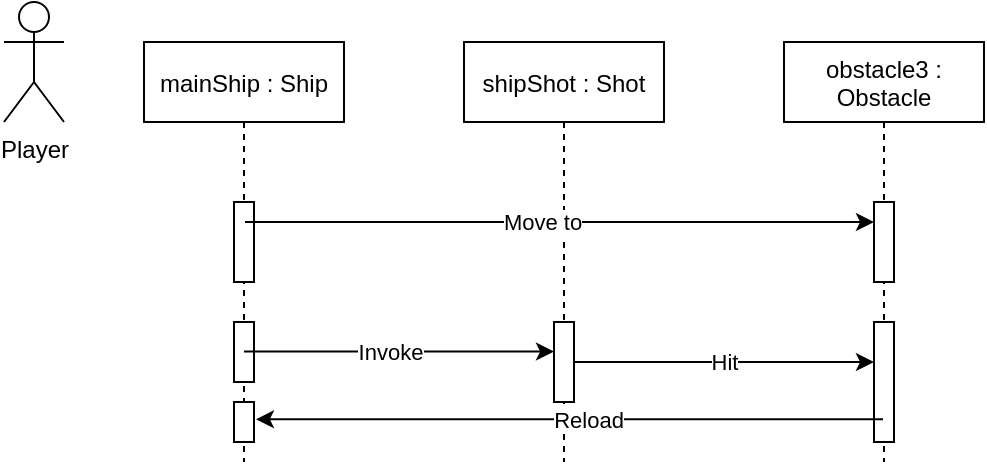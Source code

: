 <mxfile version="20.4.0" type="device"><diagram id="kgpKYQtTHZ0yAKxKKP6v" name="Page-1"><mxGraphModel dx="594" dy="336" grid="1" gridSize="10" guides="1" tooltips="1" connect="1" arrows="1" fold="1" page="1" pageScale="1" pageWidth="850" pageHeight="1100" math="0" shadow="0"><root><mxCell id="0"/><mxCell id="1" parent="0"/><mxCell id="ryfAuOKYrDPvqqmlrNlK-1" value="mainShip : Ship" style="shape=umlLifeline;perimeter=lifelinePerimeter;container=1;collapsible=0;recursiveResize=0;rounded=0;shadow=0;strokeWidth=1;" parent="1" vertex="1"><mxGeometry x="120" y="80" width="100" height="210" as="geometry"/></mxCell><mxCell id="ryfAuOKYrDPvqqmlrNlK-2" value="" style="points=[];perimeter=orthogonalPerimeter;rounded=0;shadow=0;strokeWidth=1;" parent="ryfAuOKYrDPvqqmlrNlK-1" vertex="1"><mxGeometry x="45" y="80" width="10" height="40" as="geometry"/></mxCell><mxCell id="ryfAuOKYrDPvqqmlrNlK-19" value="" style="points=[];perimeter=orthogonalPerimeter;rounded=0;shadow=0;strokeWidth=1;" parent="ryfAuOKYrDPvqqmlrNlK-1" vertex="1"><mxGeometry x="45" y="140" width="10" height="30" as="geometry"/></mxCell><mxCell id="Ws1f16l38z2gW-_5fAus-1" value="" style="points=[];perimeter=orthogonalPerimeter;rounded=0;shadow=0;strokeWidth=1;" vertex="1" parent="ryfAuOKYrDPvqqmlrNlK-1"><mxGeometry x="45" y="180" width="10" height="20" as="geometry"/></mxCell><mxCell id="ryfAuOKYrDPvqqmlrNlK-4" value="shipShot : Shot" style="shape=umlLifeline;perimeter=lifelinePerimeter;container=1;collapsible=0;recursiveResize=0;rounded=0;shadow=0;strokeWidth=1;" parent="1" vertex="1"><mxGeometry x="280" y="80" width="100" height="210" as="geometry"/></mxCell><mxCell id="ryfAuOKYrDPvqqmlrNlK-11" value="" style="endArrow=classic;html=1;rounded=0;" parent="ryfAuOKYrDPvqqmlrNlK-4" edge="1"><mxGeometry width="50" height="50" relative="1" as="geometry"><mxPoint x="-109.5" y="90" as="sourcePoint"/><mxPoint x="205" y="90" as="targetPoint"/></mxGeometry></mxCell><mxCell id="ryfAuOKYrDPvqqmlrNlK-12" value="Move to" style="edgeLabel;html=1;align=center;verticalAlign=middle;resizable=0;points=[];" parent="ryfAuOKYrDPvqqmlrNlK-11" vertex="1" connectable="0"><mxGeometry x="-0.06" relative="1" as="geometry"><mxPoint as="offset"/></mxGeometry></mxCell><mxCell id="ryfAuOKYrDPvqqmlrNlK-20" value="" style="points=[];perimeter=orthogonalPerimeter;rounded=0;shadow=0;strokeWidth=1;" parent="ryfAuOKYrDPvqqmlrNlK-4" vertex="1"><mxGeometry x="45" y="140" width="10" height="40" as="geometry"/></mxCell><mxCell id="ryfAuOKYrDPvqqmlrNlK-21" value="" style="endArrow=classic;html=1;rounded=0;" parent="ryfAuOKYrDPvqqmlrNlK-4" edge="1"><mxGeometry width="50" height="50" relative="1" as="geometry"><mxPoint x="-110" y="154.8" as="sourcePoint"/><mxPoint x="45" y="154.8" as="targetPoint"/></mxGeometry></mxCell><mxCell id="ryfAuOKYrDPvqqmlrNlK-22" value="Invoke" style="edgeLabel;html=1;align=center;verticalAlign=middle;resizable=0;points=[];" parent="ryfAuOKYrDPvqqmlrNlK-21" vertex="1" connectable="0"><mxGeometry x="-0.06" relative="1" as="geometry"><mxPoint as="offset"/></mxGeometry></mxCell><mxCell id="ryfAuOKYrDPvqqmlrNlK-6" value="obstacle3 :&#10;Obstacle" style="shape=umlLifeline;perimeter=lifelinePerimeter;container=1;collapsible=0;recursiveResize=0;rounded=0;shadow=0;strokeWidth=1;" parent="1" vertex="1"><mxGeometry x="440" y="80" width="100" height="210" as="geometry"/></mxCell><mxCell id="ryfAuOKYrDPvqqmlrNlK-7" value="" style="points=[];perimeter=orthogonalPerimeter;rounded=0;shadow=0;strokeWidth=1;" parent="ryfAuOKYrDPvqqmlrNlK-6" vertex="1"><mxGeometry x="45" y="80" width="10" height="40" as="geometry"/></mxCell><mxCell id="ryfAuOKYrDPvqqmlrNlK-24" value="" style="points=[];perimeter=orthogonalPerimeter;rounded=0;shadow=0;strokeWidth=1;" parent="ryfAuOKYrDPvqqmlrNlK-6" vertex="1"><mxGeometry x="45" y="140" width="10" height="60" as="geometry"/></mxCell><mxCell id="ryfAuOKYrDPvqqmlrNlK-10" value="Player" style="shape=umlActor;verticalLabelPosition=bottom;verticalAlign=top;html=1;outlineConnect=0;" parent="1" vertex="1"><mxGeometry x="50" y="60" width="30" height="60" as="geometry"/></mxCell><mxCell id="ryfAuOKYrDPvqqmlrNlK-23" value="Hit" style="endArrow=classic;html=1;rounded=0;" parent="1" source="ryfAuOKYrDPvqqmlrNlK-20" target="ryfAuOKYrDPvqqmlrNlK-24" edge="1"><mxGeometry width="50" height="50" relative="1" as="geometry"><mxPoint x="290" y="260" as="sourcePoint"/><mxPoint x="340" y="210" as="targetPoint"/></mxGeometry></mxCell><mxCell id="Ws1f16l38z2gW-_5fAus-2" value="" style="endArrow=classic;html=1;rounded=0;entryX=1.096;entryY=0.432;entryDx=0;entryDy=0;entryPerimeter=0;" edge="1" parent="1" source="ryfAuOKYrDPvqqmlrNlK-6" target="Ws1f16l38z2gW-_5fAus-1"><mxGeometry width="50" height="50" relative="1" as="geometry"><mxPoint x="609.524" y="290" as="sourcePoint"/><mxPoint x="487.25" y="270.0" as="targetPoint"/></mxGeometry></mxCell><mxCell id="Ws1f16l38z2gW-_5fAus-3" value="Reload" style="edgeLabel;html=1;align=center;verticalAlign=middle;resizable=0;points=[];" vertex="1" connectable="0" parent="Ws1f16l38z2gW-_5fAus-2"><mxGeometry x="-0.06" relative="1" as="geometry"><mxPoint as="offset"/></mxGeometry></mxCell></root></mxGraphModel></diagram></mxfile>